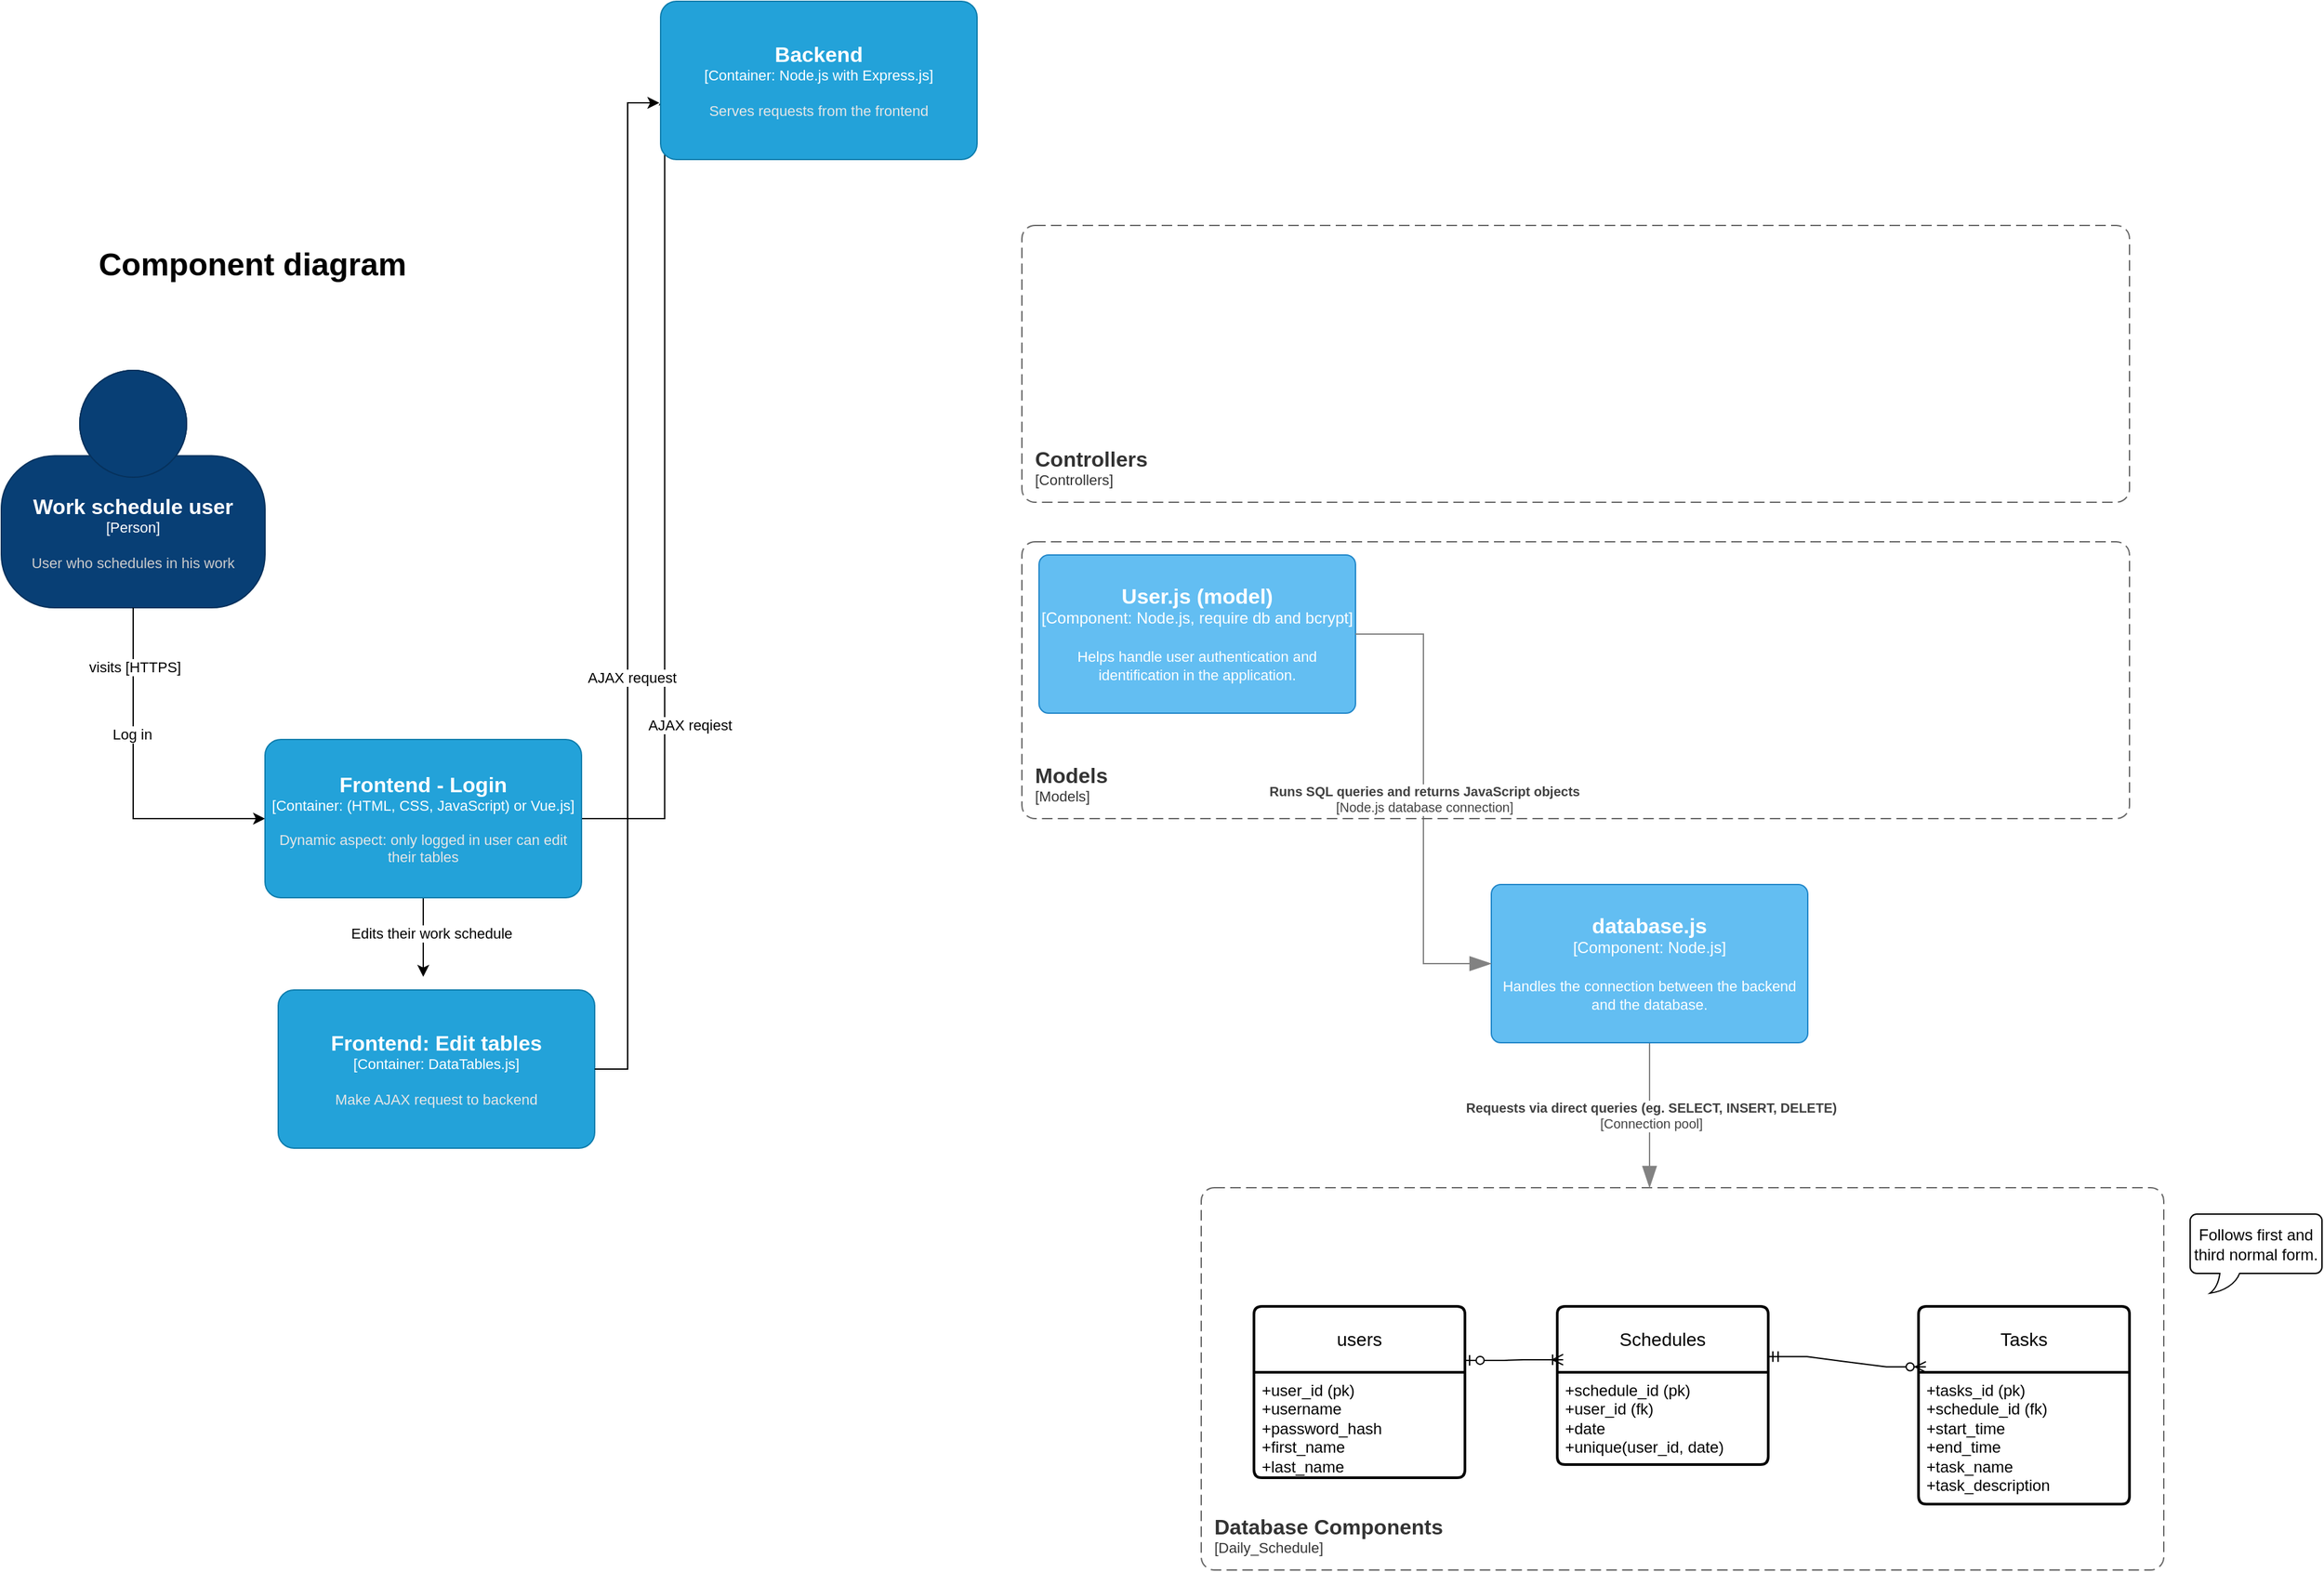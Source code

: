 <mxfile version="26.1.3">
  <diagram id="zEW7nRf9iKYrSwttsCo6" name="Page-1">
    <mxGraphModel dx="1935" dy="2217" grid="1" gridSize="10" guides="1" tooltips="1" connect="1" arrows="1" fold="1" page="1" pageScale="1" pageWidth="827" pageHeight="1169" math="0" shadow="0">
      <root>
        <mxCell id="0" />
        <mxCell id="1" parent="0" />
        <object placeholders="1" c4Name="Work schedule user" c4Type="Person" c4Description="User who schedules in his work" label="&lt;font style=&quot;font-size: 16px&quot;&gt;&lt;b&gt;%c4Name%&lt;/b&gt;&lt;/font&gt;&lt;div&gt;[%c4Type%]&lt;/div&gt;&lt;br&gt;&lt;div&gt;&lt;font style=&quot;font-size: 11px&quot;&gt;&lt;font color=&quot;#cccccc&quot;&gt;%c4Description%&lt;/font&gt;&lt;/div&gt;" id="YosmXb43OkedYpX8RgP7-1">
          <mxCell style="html=1;fontSize=11;dashed=0;whiteSpace=wrap;fillColor=#083F75;strokeColor=#06315C;fontColor=#ffffff;shape=mxgraph.c4.person2;align=center;metaEdit=1;points=[[0.5,0,0],[1,0.5,0],[1,0.75,0],[0.75,1,0],[0.5,1,0],[0.25,1,0],[0,0.75,0],[0,0.5,0]];resizable=0;" parent="1" vertex="1">
            <mxGeometry x="40" y="130" width="200" height="180" as="geometry" />
          </mxCell>
        </object>
        <mxCell id="YosmXb43OkedYpX8RgP7-3" style="edgeStyle=orthogonalEdgeStyle;rounded=0;orthogonalLoop=1;jettySize=auto;html=1;exitX=0.5;exitY=1;exitDx=0;exitDy=0;exitPerimeter=0;entryX=0;entryY=0.5;entryDx=0;entryDy=0;entryPerimeter=0;" parent="1" source="YosmXb43OkedYpX8RgP7-1" target="YosmXb43OkedYpX8RgP7-12" edge="1">
          <mxGeometry relative="1" as="geometry">
            <mxPoint x="180" y="240" as="sourcePoint" />
            <mxPoint x="270" y="590" as="targetPoint" />
            <Array as="points">
              <mxPoint x="140" y="470" />
            </Array>
          </mxGeometry>
        </mxCell>
        <mxCell id="YosmXb43OkedYpX8RgP7-16" value="visits [HTTPS]" style="edgeLabel;html=1;align=center;verticalAlign=middle;resizable=0;points=[];" parent="YosmXb43OkedYpX8RgP7-3" vertex="1" connectable="0">
          <mxGeometry x="-0.653" y="1" relative="1" as="geometry">
            <mxPoint as="offset" />
          </mxGeometry>
        </mxCell>
        <mxCell id="NH1u9leH9S3rQBhZF4uF-4" value="Log in" style="edgeLabel;html=1;align=center;verticalAlign=middle;resizable=0;points=[];" parent="YosmXb43OkedYpX8RgP7-3" vertex="1" connectable="0">
          <mxGeometry x="-0.262" y="-1" relative="1" as="geometry">
            <mxPoint as="offset" />
          </mxGeometry>
        </mxCell>
        <mxCell id="YosmXb43OkedYpX8RgP7-9" value="Component diagram" style="text;strokeColor=none;fillColor=none;html=1;fontSize=24;fontStyle=1;verticalAlign=middle;align=center;" parent="1" vertex="1">
          <mxGeometry x="180" y="30" width="100" height="40" as="geometry" />
        </mxCell>
        <mxCell id="NH1u9leH9S3rQBhZF4uF-2" style="edgeStyle=orthogonalEdgeStyle;rounded=0;orthogonalLoop=1;jettySize=auto;html=1;exitX=0.5;exitY=1;exitDx=0;exitDy=0;exitPerimeter=0;" parent="1" source="YosmXb43OkedYpX8RgP7-12" edge="1">
          <mxGeometry relative="1" as="geometry">
            <mxPoint x="360" y="590" as="targetPoint" />
          </mxGeometry>
        </mxCell>
        <mxCell id="NH1u9leH9S3rQBhZF4uF-3" value="&lt;span style=&quot;color: rgba(0, 0, 0, 0); font-family: monospace; font-size: 0px; text-align: start; background-color: rgb(251, 251, 251);&quot;&gt;%3CmxGraphModel%3E%3Croot%3E%3CmxCell%20id%3D%220%22%2F%3E%3CmxCell%20id%3D%221%22%20parent%3D%220%22%2F%3E%3CmxCell%20id%3D%222%22%20value%3D%22Schedules%20their%20work%22%20style%3D%22edgeLabel%3Bhtml%3D1%3Balign%3Dcenter%3BverticalAlign%3Dmiddle%3Bresizable%3D0%3Bpoints%3D%5B%5D%3B%22%20vertex%3D%221%22%20connectable%3D%220%22%20parent%3D%221%22%3E%3CmxGeometry%20x%3D%22140%22%20y%3D%22405%22%20as%3D%22geometry%22%2F%3E%3C%2FmxCell%3E%3C%2Froot%3E%3C%2FmxGraphModel%3S&lt;/span&gt;" style="edgeLabel;html=1;align=center;verticalAlign=middle;resizable=0;points=[];" parent="NH1u9leH9S3rQBhZF4uF-2" vertex="1" connectable="0">
          <mxGeometry x="-0.407" y="-3" relative="1" as="geometry">
            <mxPoint as="offset" />
          </mxGeometry>
        </mxCell>
        <mxCell id="NH1u9leH9S3rQBhZF4uF-5" value="Edits their work schedule" style="edgeLabel;html=1;align=center;verticalAlign=middle;resizable=0;points=[];" parent="NH1u9leH9S3rQBhZF4uF-2" vertex="1" connectable="0">
          <mxGeometry x="0.008" y="5" relative="1" as="geometry">
            <mxPoint y="-3" as="offset" />
          </mxGeometry>
        </mxCell>
        <mxCell id="NH1u9leH9S3rQBhZF4uF-10" value="" style="edgeStyle=orthogonalEdgeStyle;rounded=0;orthogonalLoop=1;jettySize=auto;html=1;entryX=0.013;entryY=0.583;entryDx=0;entryDy=0;entryPerimeter=0;" parent="1" source="YosmXb43OkedYpX8RgP7-12" target="YosmXb43OkedYpX8RgP7-13" edge="1">
          <mxGeometry relative="1" as="geometry">
            <mxPoint x="620" y="470" as="targetPoint" />
          </mxGeometry>
        </mxCell>
        <mxCell id="NH1u9leH9S3rQBhZF4uF-11" value="AJAX reqiest" style="edgeLabel;html=1;align=center;verticalAlign=middle;resizable=0;points=[];" parent="NH1u9leH9S3rQBhZF4uF-10" vertex="1" connectable="0">
          <mxGeometry x="-0.565" y="-1" relative="1" as="geometry">
            <mxPoint x="18" y="-1" as="offset" />
          </mxGeometry>
        </mxCell>
        <object placeholders="1" c4Name="Frontend - Login" c4Type="Container" c4Technology="(HTML, CSS, JavaScript) or Vue.js" c4Description="Dynamic aspect: only logged in user can edit their tables" label="&lt;font style=&quot;font-size: 16px&quot;&gt;&lt;b&gt;%c4Name%&lt;/b&gt;&lt;/font&gt;&lt;div&gt;[%c4Type%: %c4Technology%]&lt;/div&gt;&lt;br&gt;&lt;div&gt;&lt;font style=&quot;font-size: 11px&quot;&gt;&lt;font color=&quot;#E6E6E6&quot;&gt;%c4Description%&lt;/font&gt;&lt;/div&gt;" id="YosmXb43OkedYpX8RgP7-12">
          <mxCell style="rounded=1;whiteSpace=wrap;html=1;fontSize=11;labelBackgroundColor=none;fillColor=#23A2D9;fontColor=#ffffff;align=center;arcSize=10;strokeColor=#0E7DAD;metaEdit=1;resizable=0;points=[[0.25,0,0],[0.5,0,0],[0.75,0,0],[1,0.25,0],[1,0.5,0],[1,0.75,0],[0.75,1,0],[0.5,1,0],[0.25,1,0],[0,0.75,0],[0,0.5,0],[0,0.25,0]];" parent="1" vertex="1">
            <mxGeometry x="240" y="410" width="240" height="120" as="geometry" />
          </mxCell>
        </object>
        <object placeholders="1" c4Name="Backend" c4Type="Container" c4Technology="Node.js with Express.js" c4Description="Serves requests from the frontend" label="&lt;font style=&quot;font-size: 16px&quot;&gt;&lt;b&gt;%c4Name%&lt;/b&gt;&lt;/font&gt;&lt;div&gt;[%c4Type%: %c4Technology%]&lt;/div&gt;&lt;br&gt;&lt;div&gt;&lt;font style=&quot;font-size: 11px&quot;&gt;&lt;font color=&quot;#E6E6E6&quot;&gt;%c4Description%&lt;/font&gt;&lt;/div&gt;" id="YosmXb43OkedYpX8RgP7-13">
          <mxCell style="rounded=1;whiteSpace=wrap;html=1;fontSize=11;labelBackgroundColor=none;fillColor=#23A2D9;fontColor=#ffffff;align=center;arcSize=10;strokeColor=#0E7DAD;metaEdit=1;resizable=0;points=[[0.25,0,0],[0.5,0,0],[0.75,0,0],[1,0.25,0],[1,0.5,0],[1,0.75,0],[0.75,1,0],[0.5,1,0],[0.25,1,0],[0,0.75,0],[0,0.5,0],[0,0.25,0]];" parent="1" vertex="1">
            <mxGeometry x="540" y="-150" width="240" height="120" as="geometry" />
          </mxCell>
        </object>
        <object placeholders="1" c4Name="Frontend: Edit tables" c4Type="Container" c4Technology="DataTables.js" c4Description="Make AJAX request to backend" label="&lt;font style=&quot;font-size: 16px&quot;&gt;&lt;b&gt;%c4Name%&lt;/b&gt;&lt;/font&gt;&lt;div&gt;[%c4Type%: %c4Technology%]&lt;/div&gt;&lt;br&gt;&lt;div&gt;&lt;font style=&quot;font-size: 11px&quot;&gt;&lt;font color=&quot;#E6E6E6&quot;&gt;%c4Description%&lt;/font&gt;&lt;/div&gt;" id="NH1u9leH9S3rQBhZF4uF-1">
          <mxCell style="rounded=1;whiteSpace=wrap;html=1;fontSize=11;labelBackgroundColor=none;fillColor=#23A2D9;fontColor=#ffffff;align=center;arcSize=10;strokeColor=#0E7DAD;metaEdit=1;resizable=0;points=[[0.25,0,0],[0.5,0,0],[0.75,0,0],[1,0.25,0],[1,0.5,0],[1,0.75,0],[0.75,1,0],[0.5,1,0],[0.25,1,0],[0,0.75,0],[0,0.5,0],[0,0.25,0]];" parent="1" vertex="1">
            <mxGeometry x="250" y="600" width="240" height="120" as="geometry" />
          </mxCell>
        </object>
        <mxCell id="NH1u9leH9S3rQBhZF4uF-7" style="edgeStyle=orthogonalEdgeStyle;rounded=0;orthogonalLoop=1;jettySize=auto;html=1;exitX=1;exitY=0.5;exitDx=0;exitDy=0;exitPerimeter=0;entryX=-0.004;entryY=0.642;entryDx=0;entryDy=0;entryPerimeter=0;" parent="1" source="NH1u9leH9S3rQBhZF4uF-1" target="YosmXb43OkedYpX8RgP7-13" edge="1">
          <mxGeometry relative="1" as="geometry" />
        </mxCell>
        <mxCell id="NH1u9leH9S3rQBhZF4uF-8" value="AJAX request" style="edgeLabel;html=1;align=center;verticalAlign=middle;resizable=0;points=[];" parent="NH1u9leH9S3rQBhZF4uF-7" vertex="1" connectable="0">
          <mxGeometry x="-0.177" y="-3" relative="1" as="geometry">
            <mxPoint as="offset" />
          </mxGeometry>
        </mxCell>
        <mxCell id="O4cTwuqqYDG1lGMssZVo-1" value="Tasks" style="swimlane;childLayout=stackLayout;horizontal=1;startSize=50;horizontalStack=0;rounded=1;fontSize=14;fontStyle=0;strokeWidth=2;resizeParent=0;resizeLast=1;shadow=0;dashed=0;align=center;arcSize=4;whiteSpace=wrap;html=1;" parent="1" vertex="1">
          <mxGeometry x="1494" y="840" width="160" height="150" as="geometry">
            <mxRectangle x="1494" y="840" width="80" height="50" as="alternateBounds" />
          </mxGeometry>
        </mxCell>
        <mxCell id="O4cTwuqqYDG1lGMssZVo-2" value="+tasks_id (pk)&lt;br&gt;+schedule_id (fk)&lt;br&gt;+start_time&lt;div&gt;+end_time&lt;/div&gt;&lt;div&gt;+task_name&lt;/div&gt;&lt;div&gt;+task_description&lt;/div&gt;" style="align=left;strokeColor=none;fillColor=none;spacingLeft=4;spacingRight=4;fontSize=12;verticalAlign=top;resizable=0;rotatable=0;part=1;html=1;whiteSpace=wrap;" parent="O4cTwuqqYDG1lGMssZVo-1" vertex="1">
          <mxGeometry y="50" width="160" height="100" as="geometry" />
        </mxCell>
        <mxCell id="O4cTwuqqYDG1lGMssZVo-4" value="Schedules" style="swimlane;childLayout=stackLayout;horizontal=1;startSize=50;horizontalStack=0;rounded=1;fontSize=14;fontStyle=0;strokeWidth=2;resizeParent=0;resizeLast=1;shadow=0;dashed=0;align=center;arcSize=4;whiteSpace=wrap;html=1;" parent="1" vertex="1">
          <mxGeometry x="1220" y="840" width="160" height="120" as="geometry">
            <mxRectangle x="1220" y="840" width="110" height="50" as="alternateBounds" />
          </mxGeometry>
        </mxCell>
        <mxCell id="O4cTwuqqYDG1lGMssZVo-5" value="+schedule_id (pk)&lt;br&gt;+user_id (fk)&lt;br&gt;+date&lt;div&gt;+unique(user_id, date)&lt;/div&gt;" style="align=left;strokeColor=none;fillColor=none;spacingLeft=4;spacingRight=4;fontSize=12;verticalAlign=top;resizable=0;rotatable=0;part=1;html=1;whiteSpace=wrap;" parent="O4cTwuqqYDG1lGMssZVo-4" vertex="1">
          <mxGeometry y="50" width="160" height="70" as="geometry" />
        </mxCell>
        <mxCell id="O4cTwuqqYDG1lGMssZVo-7" value="users" style="swimlane;childLayout=stackLayout;horizontal=1;startSize=50;horizontalStack=0;rounded=1;fontSize=14;fontStyle=0;strokeWidth=2;resizeParent=0;resizeLast=1;shadow=0;dashed=0;align=center;arcSize=4;whiteSpace=wrap;html=1;" parent="1" vertex="1">
          <mxGeometry x="990" y="840" width="160" height="130" as="geometry">
            <mxRectangle x="990" y="840" width="70" height="50" as="alternateBounds" />
          </mxGeometry>
        </mxCell>
        <mxCell id="O4cTwuqqYDG1lGMssZVo-8" value="+user_id (pk)&lt;div&gt;+username&lt;/div&gt;&lt;div&gt;+password_hash&lt;/div&gt;&lt;div&gt;+first_name&lt;/div&gt;&lt;div&gt;+last_name&lt;/div&gt;" style="align=left;strokeColor=none;fillColor=none;spacingLeft=4;spacingRight=4;fontSize=12;verticalAlign=top;resizable=0;rotatable=0;part=1;html=1;whiteSpace=wrap;" parent="O4cTwuqqYDG1lGMssZVo-7" vertex="1">
          <mxGeometry y="50" width="160" height="80" as="geometry" />
        </mxCell>
        <mxCell id="O4cTwuqqYDG1lGMssZVo-9" value="" style="edgeStyle=entityRelationEdgeStyle;fontSize=12;html=1;endArrow=ERoneToMany;startArrow=ERzeroToOne;rounded=0;entryX=0.028;entryY=0.337;entryDx=0;entryDy=0;entryPerimeter=0;exitX=0.997;exitY=0.315;exitDx=0;exitDy=0;exitPerimeter=0;" parent="1" source="O4cTwuqqYDG1lGMssZVo-7" target="O4cTwuqqYDG1lGMssZVo-4" edge="1">
          <mxGeometry width="100" height="100" relative="1" as="geometry">
            <mxPoint x="1200" y="880" as="sourcePoint" />
            <mxPoint x="1270" y="860" as="targetPoint" />
          </mxGeometry>
        </mxCell>
        <mxCell id="O4cTwuqqYDG1lGMssZVo-11" value="" style="edgeStyle=entityRelationEdgeStyle;fontSize=12;html=1;endArrow=ERzeroToMany;startArrow=ERmandOne;rounded=0;exitX=0.997;exitY=0.318;exitDx=0;exitDy=0;exitPerimeter=0;entryX=0.035;entryY=0.306;entryDx=0;entryDy=0;entryPerimeter=0;" parent="1" source="O4cTwuqqYDG1lGMssZVo-4" target="O4cTwuqqYDG1lGMssZVo-1" edge="1">
          <mxGeometry width="100" height="100" relative="1" as="geometry">
            <mxPoint x="1360" y="1020" as="sourcePoint" />
            <mxPoint x="1460" y="920" as="targetPoint" />
          </mxGeometry>
        </mxCell>
        <object placeholders="1" c4Name="Database Components" c4Type="ContainerScopeBoundary" c4Application="Daily_Schedule" label="&lt;font style=&quot;font-size: 16px&quot;&gt;&lt;b&gt;&lt;div style=&quot;text-align: left&quot;&gt;%c4Name%&lt;/div&gt;&lt;/b&gt;&lt;/font&gt;&lt;div style=&quot;text-align: left&quot;&gt;[%c4Application%]&lt;/div&gt;" id="O4cTwuqqYDG1lGMssZVo-12">
          <mxCell style="rounded=1;fontSize=11;whiteSpace=wrap;html=1;dashed=1;arcSize=20;fillColor=none;strokeColor=#666666;fontColor=#333333;labelBackgroundColor=none;align=left;verticalAlign=bottom;labelBorderColor=none;spacingTop=0;spacing=10;dashPattern=8 4;metaEdit=1;rotatable=0;perimeter=rectanglePerimeter;noLabel=0;labelPadding=0;allowArrows=0;connectable=0;expand=0;recursiveResize=0;editable=1;pointerEvents=0;absoluteArcSize=1;points=[[0.25,0,0],[0.5,0,0],[0.75,0,0],[1,0.25,0],[1,0.5,0],[1,0.75,0],[0.75,1,0],[0.5,1,0],[0.25,1,0],[0,0.75,0],[0,0.5,0],[0,0.25,0]];" parent="1" vertex="1">
            <mxGeometry x="950" y="750" width="730" height="290" as="geometry" />
          </mxCell>
        </object>
        <mxCell id="O4cTwuqqYDG1lGMssZVo-13" value="Follows first and third normal form." style="whiteSpace=wrap;html=1;shape=mxgraph.basic.roundRectCallout;dx=30;dy=15;size=5;boundedLbl=1;" parent="1" vertex="1">
          <mxGeometry x="1700" y="770" width="100" height="60" as="geometry" />
        </mxCell>
        <object placeholders="1" c4Type="Relationship" c4Technology="Connection pool" c4Description="Requests via direct queries (eg. SELECT, INSERT, DELETE)" label="&lt;div style=&quot;text-align: left&quot;&gt;&lt;div style=&quot;text-align: center&quot;&gt;&lt;b&gt;%c4Description%&lt;/b&gt;&lt;/div&gt;&lt;div style=&quot;text-align: center&quot;&gt;[%c4Technology%]&lt;/div&gt;&lt;/div&gt;" id="O4cTwuqqYDG1lGMssZVo-14">
          <mxCell style="endArrow=blockThin;html=1;fontSize=10;fontColor=#404040;strokeWidth=1;endFill=1;strokeColor=#828282;elbow=vertical;metaEdit=1;endSize=14;startSize=14;jumpStyle=arc;jumpSize=16;rounded=0;edgeStyle=orthogonalEdgeStyle;exitX=0.5;exitY=1;exitDx=0;exitDy=0;exitPerimeter=0;" parent="1" source="O4cTwuqqYDG1lGMssZVo-15" edge="1">
            <mxGeometry width="240" relative="1" as="geometry">
              <mxPoint x="1290" y="570" as="sourcePoint" />
              <mxPoint x="1290" y="750" as="targetPoint" />
            </mxGeometry>
          </mxCell>
        </object>
        <object placeholders="1" c4Name="database.js" c4Type="Component" c4Technology="Node.js" c4Description="Handles the connection between the backend and the database." label="&lt;font style=&quot;font-size: 16px&quot;&gt;&lt;b&gt;%c4Name%&lt;/b&gt;&lt;/font&gt;&lt;div&gt;[%c4Type%: %c4Technology%]&lt;/div&gt;&lt;br&gt;&lt;div&gt;&lt;font style=&quot;font-size: 11px&quot;&gt;%c4Description%&lt;/font&gt;&lt;/div&gt;" id="O4cTwuqqYDG1lGMssZVo-15">
          <mxCell style="rounded=1;whiteSpace=wrap;html=1;labelBackgroundColor=none;fillColor=#63BEF2;fontColor=#ffffff;align=center;arcSize=6;strokeColor=#2086C9;metaEdit=1;resizable=0;points=[[0.25,0,0],[0.5,0,0],[0.75,0,0],[1,0.25,0],[1,0.5,0],[1,0.75,0],[0.75,1,0],[0.5,1,0],[0.25,1,0],[0,0.75,0],[0,0.5,0],[0,0.25,0]];" parent="1" vertex="1">
            <mxGeometry x="1170" y="520" width="240" height="120" as="geometry" />
          </mxCell>
        </object>
        <object placeholders="1" c4Name="User.js (model)" c4Type="Component" c4Technology="Node.js, require db and bcrypt" c4Description="Helps handle user authentication and identification in the application." label="&lt;font style=&quot;font-size: 16px&quot;&gt;&lt;b&gt;%c4Name%&lt;/b&gt;&lt;/font&gt;&lt;div&gt;[%c4Type%: %c4Technology%]&lt;/div&gt;&lt;br&gt;&lt;div&gt;&lt;font style=&quot;font-size: 11px&quot;&gt;%c4Description%&lt;/font&gt;&lt;/div&gt;" id="O4cTwuqqYDG1lGMssZVo-17">
          <mxCell style="rounded=1;whiteSpace=wrap;html=1;labelBackgroundColor=none;fillColor=#63BEF2;fontColor=#ffffff;align=center;arcSize=6;strokeColor=#2086C9;metaEdit=1;resizable=0;points=[[0.25,0,0],[0.5,0,0],[0.75,0,0],[1,0.25,0],[1,0.5,0],[1,0.75,0],[0.75,1,0],[0.5,1,0],[0.25,1,0],[0,0.75,0],[0,0.5,0],[0,0.25,0]];" parent="1" vertex="1">
            <mxGeometry x="827" y="270" width="240" height="120" as="geometry" />
          </mxCell>
        </object>
        <object placeholders="1" c4Type="Relationship" c4Technology="Node.js database connection" c4Description="Runs SQL queries and returns JavaScript objects" label="&lt;div style=&quot;text-align: left&quot;&gt;&lt;div style=&quot;text-align: center&quot;&gt;&lt;b&gt;%c4Description%&lt;/b&gt;&lt;/div&gt;&lt;div style=&quot;text-align: center&quot;&gt;[%c4Technology%]&lt;/div&gt;&lt;/div&gt;" id="O4cTwuqqYDG1lGMssZVo-18">
          <mxCell style="endArrow=blockThin;html=1;fontSize=10;fontColor=#404040;strokeWidth=1;endFill=1;strokeColor=#828282;elbow=vertical;metaEdit=1;endSize=14;startSize=14;jumpStyle=arc;jumpSize=16;rounded=0;edgeStyle=orthogonalEdgeStyle;exitX=1;exitY=0.5;exitDx=0;exitDy=0;exitPerimeter=0;entryX=0;entryY=0.5;entryDx=0;entryDy=0;entryPerimeter=0;" parent="1" source="O4cTwuqqYDG1lGMssZVo-17" target="O4cTwuqqYDG1lGMssZVo-15" edge="1">
            <mxGeometry width="240" relative="1" as="geometry">
              <mxPoint x="1260" y="570" as="sourcePoint" />
              <mxPoint x="1430" y="340" as="targetPoint" />
            </mxGeometry>
          </mxCell>
        </object>
        <object placeholders="1" c4Name="Models" c4Type="ContainerScopeBoundary" c4Application="Models" label="&lt;font style=&quot;font-size: 16px&quot;&gt;&lt;b&gt;&lt;div style=&quot;text-align: left&quot;&gt;%c4Name%&lt;/div&gt;&lt;/b&gt;&lt;/font&gt;&lt;div style=&quot;text-align: left&quot;&gt;[%c4Application%]&lt;/div&gt;" id="V3DTn9JAkYP05rZsHVWP-1">
          <mxCell style="rounded=1;fontSize=11;whiteSpace=wrap;html=1;dashed=1;arcSize=20;fillColor=none;strokeColor=#666666;fontColor=#333333;labelBackgroundColor=none;align=left;verticalAlign=bottom;labelBorderColor=none;spacingTop=0;spacing=10;dashPattern=8 4;metaEdit=1;rotatable=0;perimeter=rectanglePerimeter;noLabel=0;labelPadding=0;allowArrows=0;connectable=0;expand=0;recursiveResize=0;editable=1;pointerEvents=0;absoluteArcSize=1;points=[[0.25,0,0],[0.5,0,0],[0.75,0,0],[1,0.25,0],[1,0.5,0],[1,0.75,0],[0.75,1,0],[0.5,1,0],[0.25,1,0],[0,0.75,0],[0,0.5,0],[0,0.25,0]];" vertex="1" parent="1">
            <mxGeometry x="814" y="260" width="840" height="210" as="geometry" />
          </mxCell>
        </object>
        <object placeholders="1" c4Name="Controllers" c4Type="ContainerScopeBoundary" c4Application="Controllers" label="&lt;font style=&quot;font-size: 16px&quot;&gt;&lt;b&gt;&lt;div style=&quot;text-align: left&quot;&gt;%c4Name%&lt;/div&gt;&lt;/b&gt;&lt;/font&gt;&lt;div style=&quot;text-align: left&quot;&gt;[%c4Application%]&lt;/div&gt;" id="V3DTn9JAkYP05rZsHVWP-2">
          <mxCell style="rounded=1;fontSize=11;whiteSpace=wrap;html=1;dashed=1;arcSize=20;fillColor=none;strokeColor=#666666;fontColor=#333333;labelBackgroundColor=none;align=left;verticalAlign=bottom;labelBorderColor=none;spacingTop=0;spacing=10;dashPattern=8 4;metaEdit=1;rotatable=0;perimeter=rectanglePerimeter;noLabel=0;labelPadding=0;allowArrows=0;connectable=0;expand=0;recursiveResize=0;editable=1;pointerEvents=0;absoluteArcSize=1;points=[[0.25,0,0],[0.5,0,0],[0.75,0,0],[1,0.25,0],[1,0.5,0],[1,0.75,0],[0.75,1,0],[0.5,1,0],[0.25,1,0],[0,0.75,0],[0,0.5,0],[0,0.25,0]];" vertex="1" parent="1">
            <mxGeometry x="814" y="20" width="840" height="210" as="geometry" />
          </mxCell>
        </object>
      </root>
    </mxGraphModel>
  </diagram>
</mxfile>
